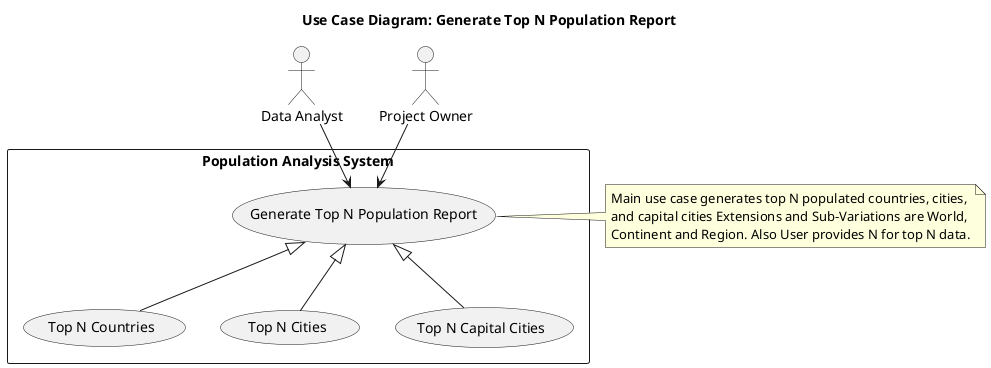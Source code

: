 @startuml
title Use Case Diagram: Generate Top N Population Report

actor "Data Analyst" as Analyst
actor "Project Owner" as Owner

rectangle "Population Analysis System" {

    usecase "Generate Top N Population Report" as UC_Main

    usecase "Top N Countries" as UC_Countries
    usecase "Top N Cities" as UC_Cities
    usecase "Top N Capital Cities" as UC_Capitals
}

Owner --> UC_Main
Analyst --> UC_Main

UC_Main <|-- UC_Countries
UC_Main <|-- UC_Cities
UC_Main <|-- UC_Capitals

note right of UC_Main
Main use case generates top N populated countries, cities,
and capital cities Extensions and Sub-Variations are World,
Continent and Region. Also User provides N for top N data.
end note

@enduml
